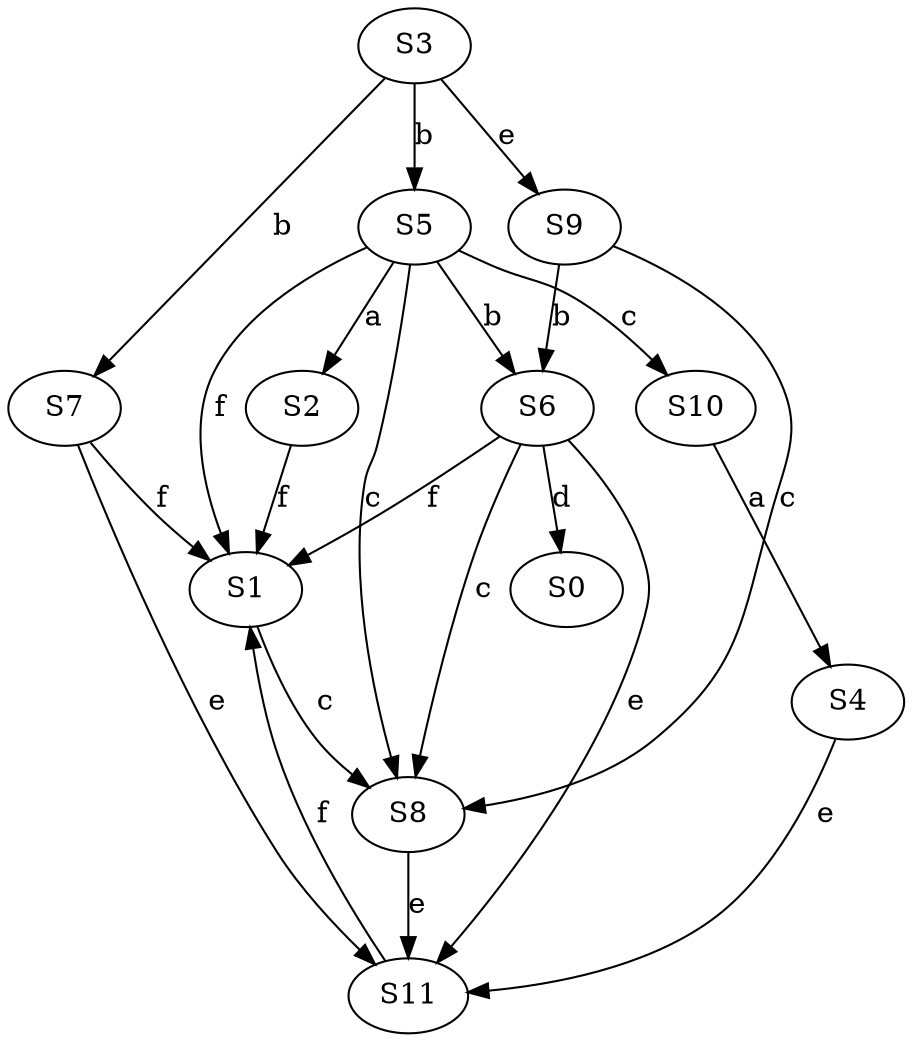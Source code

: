 strict digraph  {
S2;
S4;
S5;
S7;
S6;
S10;
S3;
S8;
S0;
S9;
S11;
S1;
S2 -> S1  [label=f];
S4 -> S11  [label=e];
S5 -> S2  [label=a];
S5 -> S6  [label=b];
S5 -> S10  [label=c];
S5 -> S8  [label=c];
S5 -> S1  [label=f];
S7 -> S11  [label=e];
S7 -> S1  [label=f];
S6 -> S8  [label=c];
S6 -> S0  [label=d];
S6 -> S11  [label=e];
S6 -> S1  [label=f];
S10 -> S4  [label=a];
S3 -> S5  [label=b];
S3 -> S7  [label=b];
S3 -> S9  [label=e];
S8 -> S11  [label=e];
S9 -> S6  [label=b];
S9 -> S8  [label=c];
S11 -> S1  [label=f];
S1 -> S8  [label=c];
}
